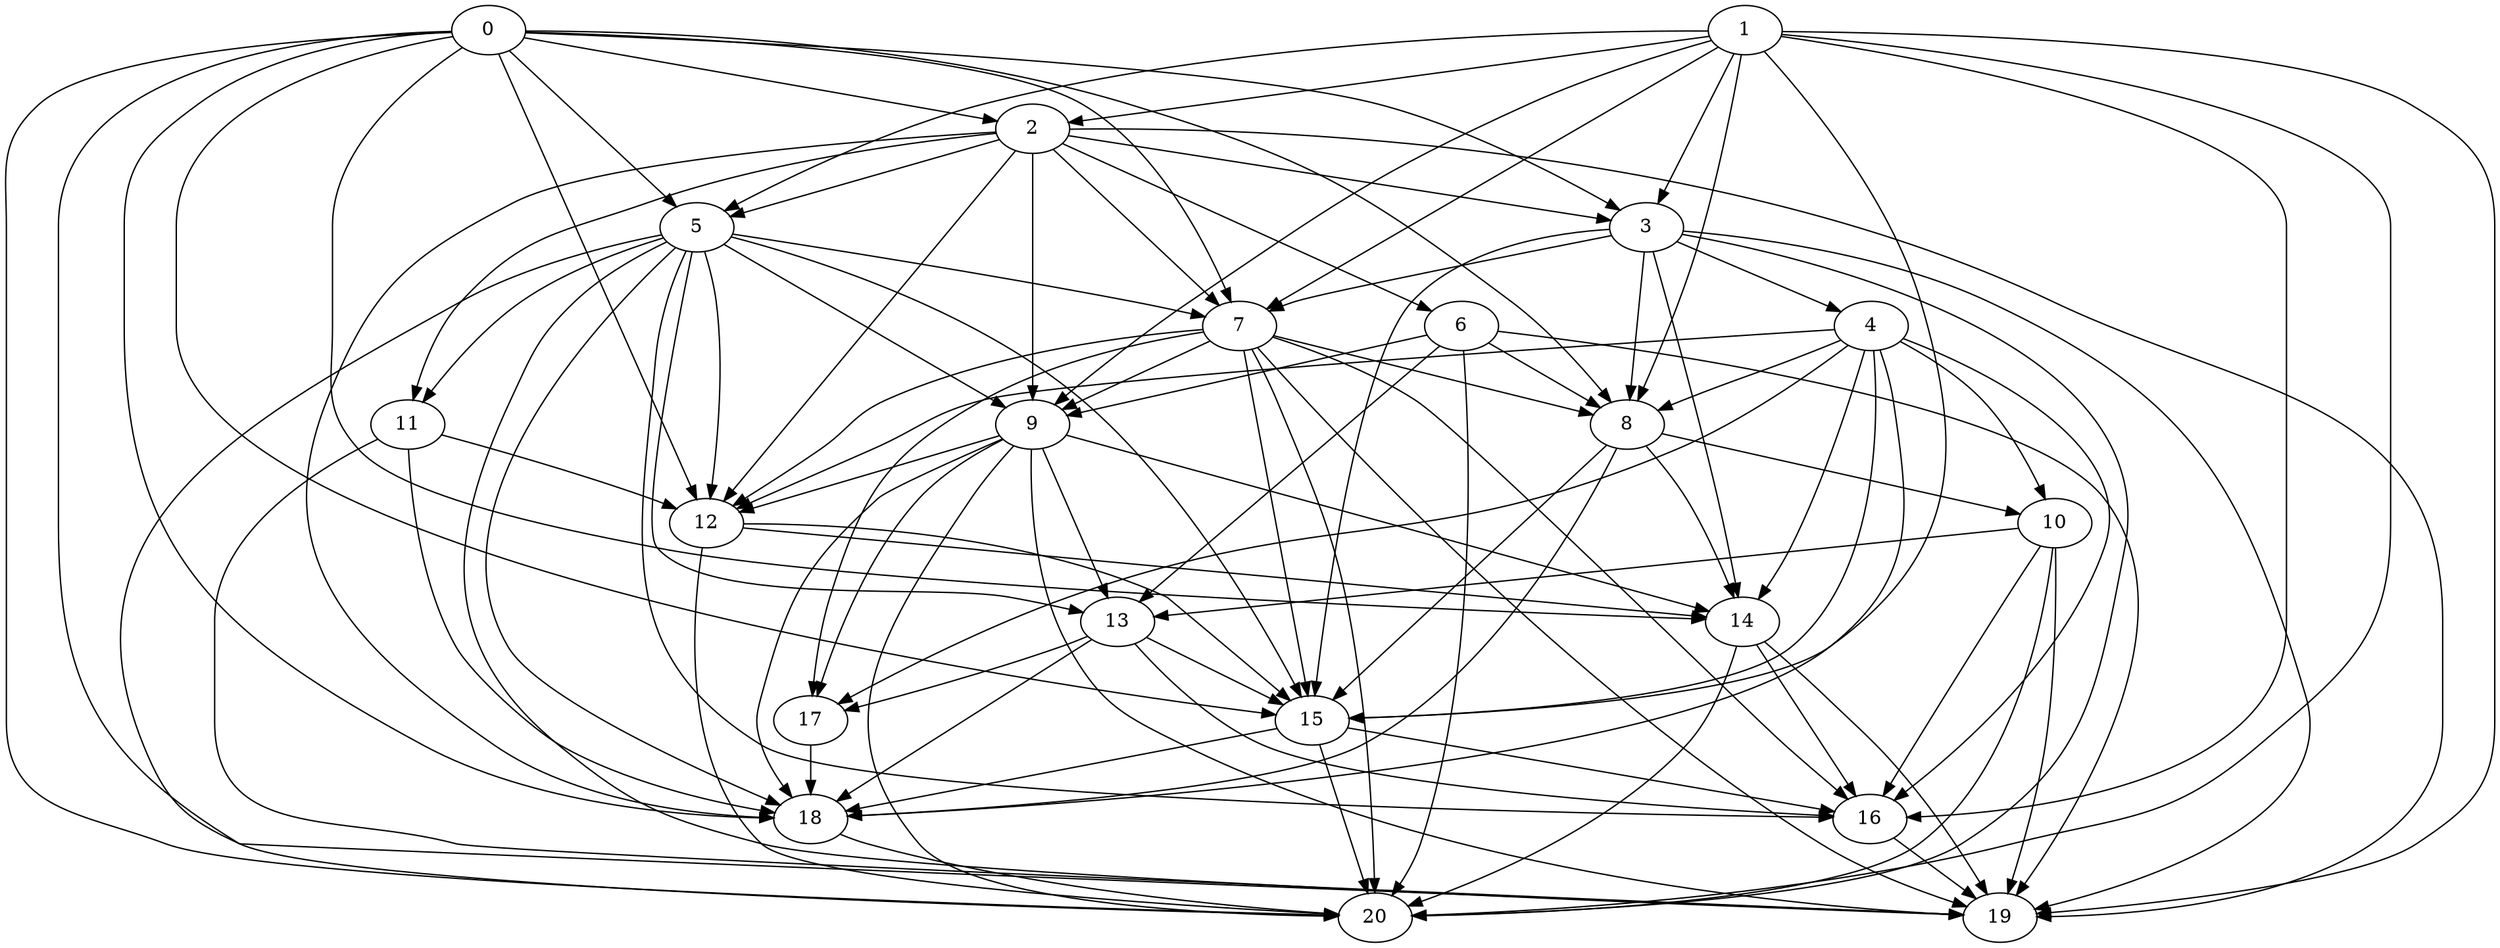 digraph "Random_Nodes_21_Density_4.86_CCR_10.08_WeightType_Random_Heterogeneous-4-2-strong" {
1 [Weight=2];
0 [Weight=8];
2 [Weight=6];
5 [Weight=7];
3 [Weight=3];
7 [Weight=8];
6 [Weight=7];
4 [Weight=4];
8 [Weight=6];
9 [Weight=10];
10 [Weight=3];
11 [Weight=6];
13 [Weight=4];
12 [Weight=8];
15 [Weight=4];
17 [Weight=5];
14 [Weight=8];
18 [Weight=9];
16 [Weight=2];
19 [Weight=4];
20 [Weight=4];
0 -> 20 [Weight=14];
3 -> 14 [Weight=4];
10 -> 13 [Weight=17];
4 -> 15 [Weight=10];
4 -> 10 [Weight=17];
3 -> 7 [Weight=15];
1 -> 8 [Weight=4];
6 -> 19 [Weight=4];
5 -> 18 [Weight=12];
1 -> 5 [Weight=12];
11 -> 12 [Weight=14];
14 -> 16 [Weight=15];
6 -> 8 [Weight=14];
7 -> 17 [Weight=10];
7 -> 20 [Weight=10];
4 -> 17 [Weight=19];
0 -> 15 [Weight=8];
4 -> 8 [Weight=4];
16 -> 19 [Weight=14];
5 -> 11 [Weight=8];
4 -> 16 [Weight=17];
0 -> 5 [Weight=4];
18 -> 20 [Weight=15];
8 -> 10 [Weight=4];
1 -> 16 [Weight=17];
6 -> 20 [Weight=12];
9 -> 14 [Weight=6];
11 -> 18 [Weight=4];
1 -> 2 [Weight=19];
4 -> 14 [Weight=15];
5 -> 19 [Weight=14];
14 -> 20 [Weight=17];
7 -> 19 [Weight=10];
9 -> 13 [Weight=17];
5 -> 13 [Weight=17];
13 -> 18 [Weight=14];
14 -> 19 [Weight=8];
0 -> 8 [Weight=4];
15 -> 16 [Weight=6];
2 -> 5 [Weight=15];
7 -> 9 [Weight=10];
5 -> 15 [Weight=6];
4 -> 12 [Weight=4];
3 -> 15 [Weight=17];
1 -> 3 [Weight=14];
5 -> 7 [Weight=17];
2 -> 12 [Weight=8];
10 -> 16 [Weight=10];
13 -> 15 [Weight=6];
7 -> 12 [Weight=15];
12 -> 20 [Weight=10];
2 -> 9 [Weight=4];
0 -> 2 [Weight=4];
0 -> 18 [Weight=17];
12 -> 14 [Weight=12];
9 -> 19 [Weight=8];
6 -> 9 [Weight=6];
5 -> 16 [Weight=19];
3 -> 20 [Weight=12];
8 -> 15 [Weight=10];
7 -> 15 [Weight=6];
9 -> 18 [Weight=10];
7 -> 8 [Weight=14];
7 -> 16 [Weight=14];
2 -> 19 [Weight=6];
9 -> 20 [Weight=14];
0 -> 12 [Weight=15];
5 -> 9 [Weight=10];
1 -> 7 [Weight=17];
0 -> 7 [Weight=19];
12 -> 15 [Weight=4];
1 -> 9 [Weight=15];
2 -> 11 [Weight=19];
2 -> 6 [Weight=14];
17 -> 18 [Weight=14];
3 -> 8 [Weight=6];
15 -> 18 [Weight=15];
0 -> 3 [Weight=12];
8 -> 14 [Weight=17];
2 -> 3 [Weight=6];
1 -> 20 [Weight=12];
0 -> 14 [Weight=12];
13 -> 17 [Weight=15];
9 -> 12 [Weight=6];
2 -> 18 [Weight=14];
15 -> 20 [Weight=6];
6 -> 13 [Weight=14];
1 -> 19 [Weight=15];
3 -> 19 [Weight=17];
5 -> 20 [Weight=4];
8 -> 18 [Weight=15];
11 -> 19 [Weight=14];
10 -> 19 [Weight=17];
1 -> 15 [Weight=12];
2 -> 7 [Weight=14];
3 -> 4 [Weight=14];
10 -> 20 [Weight=17];
9 -> 17 [Weight=15];
5 -> 12 [Weight=14];
13 -> 16 [Weight=10];
0 -> 19 [Weight=10];
4 -> 18 [Weight=6];
}
